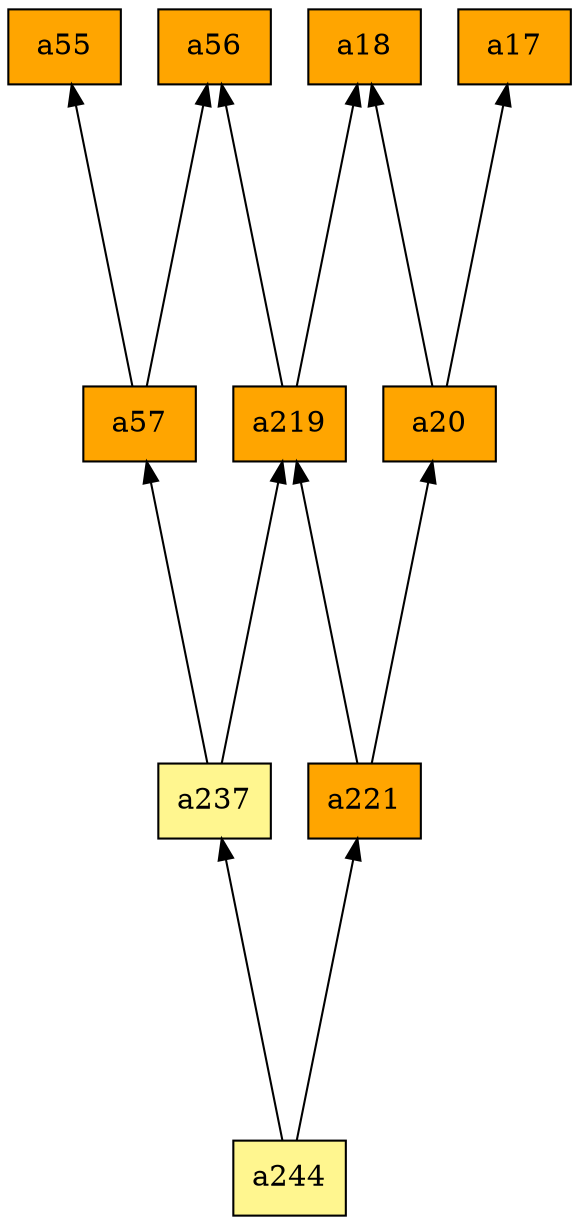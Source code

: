 digraph G {
rankdir=BT;ranksep="2.0";
"a237" [shape=record,fillcolor=khaki1,style=filled,label="{a237}"];
"a221" [shape=record,fillcolor=orange,style=filled,label="{a221}"];
"a56" [shape=record,fillcolor=orange,style=filled,label="{a56}"];
"a244" [shape=record,fillcolor=khaki1,style=filled,label="{a244}"];
"a20" [shape=record,fillcolor=orange,style=filled,label="{a20}"];
"a55" [shape=record,fillcolor=orange,style=filled,label="{a55}"];
"a17" [shape=record,fillcolor=orange,style=filled,label="{a17}"];
"a57" [shape=record,fillcolor=orange,style=filled,label="{a57}"];
"a18" [shape=record,fillcolor=orange,style=filled,label="{a18}"];
"a219" [shape=record,fillcolor=orange,style=filled,label="{a219}"];
"a237" -> "a57"
"a237" -> "a219"
"a221" -> "a20"
"a221" -> "a219"
"a244" -> "a237"
"a244" -> "a221"
"a20" -> "a18"
"a20" -> "a17"
"a57" -> "a56"
"a57" -> "a55"
"a219" -> "a56"
"a219" -> "a18"
}